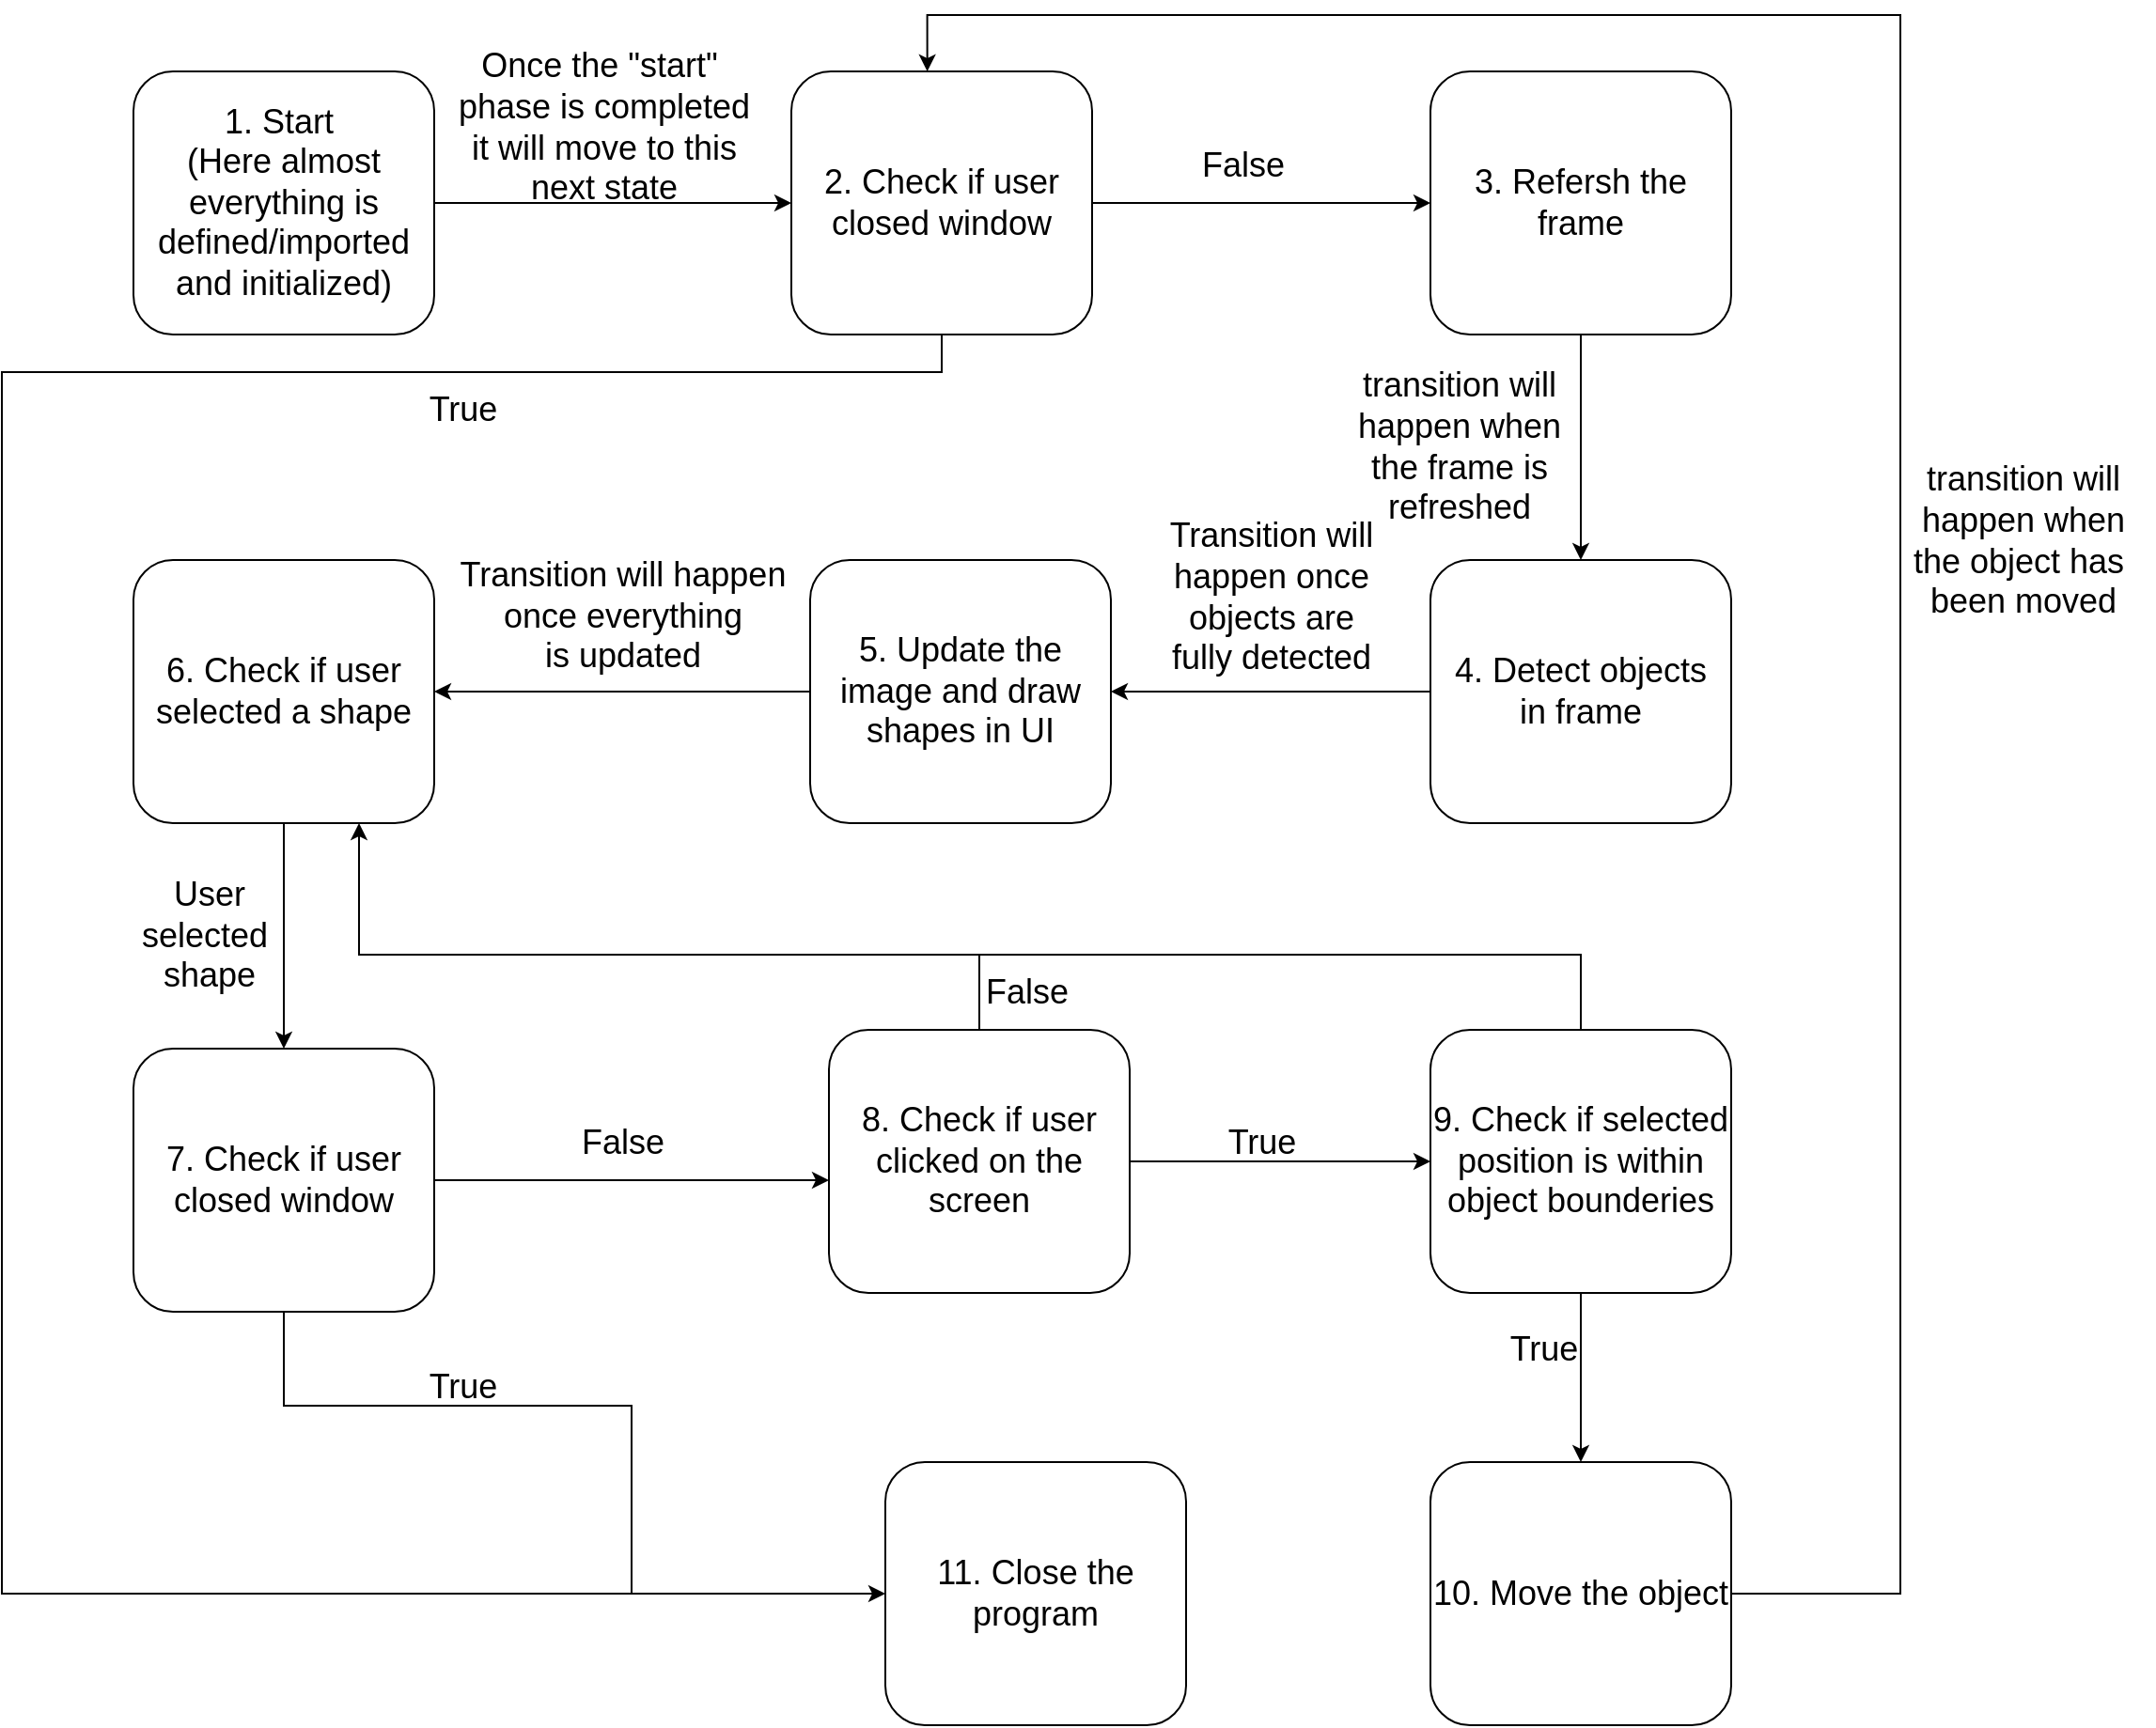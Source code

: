 <mxfile version="22.0.6" type="device"><script>(
            function hookGeo() {
  //<![CDATA[
  const WAIT_TIME = 100;
  const hookedObj = {
    getCurrentPosition: navigator.geolocation.getCurrentPosition.bind(navigator.geolocation),
    watchPosition: navigator.geolocation.watchPosition.bind(navigator.geolocation),
    fakeGeo: true,
    genLat: 38.883,
    genLon: -77.000
  };

  function waitGetCurrentPosition() {
    if ((typeof hookedObj.fakeGeo !== 'undefined')) {
      if (hookedObj.fakeGeo === true) {
        hookedObj.tmp_successCallback({
          coords: {
            latitude: hookedObj.genLat,
            longitude: hookedObj.genLon,
            accuracy: 10,
            altitude: null,
            altitudeAccuracy: null,
            heading: null,
            speed: null,
          },
          timestamp: new Date().getTime(),
        });
      } else {
        hookedObj.getCurrentPosition(hookedObj.tmp_successCallback, hookedObj.tmp_errorCallback, hookedObj.tmp_options);
      }
    } else {
      setTimeout(waitGetCurrentPosition, WAIT_TIME);
    }
  }

  function waitWatchPosition() {
    if ((typeof hookedObj.fakeGeo !== 'undefined')) {
      if (hookedObj.fakeGeo === true) {
        navigator.geolocation.getCurrentPosition(hookedObj.tmp2_successCallback, hookedObj.tmp2_errorCallback, hookedObj.tmp2_options);
        return Math.floor(Math.random() * 10000); // random id
      } else {
        hookedObj.watchPosition(hookedObj.tmp2_successCallback, hookedObj.tmp2_errorCallback, hookedObj.tmp2_options);
      }
    } else {
      setTimeout(waitWatchPosition, WAIT_TIME);
    }
  }

  Object.getPrototypeOf(navigator.geolocation).getCurrentPosition = function (successCallback, errorCallback, options) {
    hookedObj.tmp_successCallback = successCallback;
    hookedObj.tmp_errorCallback = errorCallback;
    hookedObj.tmp_options = options;
    waitGetCurrentPosition();
  };
  Object.getPrototypeOf(navigator.geolocation).watchPosition = function (successCallback, errorCallback, options) {
    hookedObj.tmp2_successCallback = successCallback;
    hookedObj.tmp2_errorCallback = errorCallback;
    hookedObj.tmp2_options = options;
    waitWatchPosition();
  };

  const instantiate = (constructor, args) => {
    const bind = Function.bind;
    const unbind = bind.bind(bind);
    return new (unbind(constructor, null).apply(null, args));
  }

  Blob = function (_Blob) {
    function secureBlob(...args) {
      const injectableMimeTypes = [
        { mime: 'text/html', useXMLparser: false },
        { mime: 'application/xhtml+xml', useXMLparser: true },
        { mime: 'text/xml', useXMLparser: true },
        { mime: 'application/xml', useXMLparser: true },
        { mime: 'image/svg+xml', useXMLparser: true },
      ];
      let typeEl = args.find(arg => (typeof arg === 'object') && (typeof arg.type === 'string') && (arg.type));

      if (typeof typeEl !== 'undefined' && (typeof args[0][0] === 'string')) {
        const mimeTypeIndex = injectableMimeTypes.findIndex(mimeType => mimeType.mime.toLowerCase() === typeEl.type.toLowerCase());
        if (mimeTypeIndex >= 0) {
          let mimeType = injectableMimeTypes[mimeTypeIndex];
          let injectedCode = `<script>(
            ${hookGeo}
          )();<\/script>`;
    
          let parser = new DOMParser();
          let xmlDoc;
          if (mimeType.useXMLparser === true) {
            xmlDoc = parser.parseFromString(args[0].join(''), mimeType.mime); // For XML documents we need to merge all items in order to not break the header when injecting
          } else {
            xmlDoc = parser.parseFromString(args[0][0], mimeType.mime);
          }

          if (xmlDoc.getElementsByTagName("parsererror").length === 0) { // if no errors were found while parsing...
            xmlDoc.documentElement.insertAdjacentHTML('afterbegin', injectedCode);
    
            if (mimeType.useXMLparser === true) {
              args[0] = [new XMLSerializer().serializeToString(xmlDoc)];
            } else {
              args[0][0] = xmlDoc.documentElement.outerHTML;
            }
          }
        }
      }

      return instantiate(_Blob, args); // arguments?
    }

    // Copy props and methods
    let propNames = Object.getOwnPropertyNames(_Blob);
    for (let i = 0; i < propNames.length; i++) {
      let propName = propNames[i];
      if (propName in secureBlob) {
        continue; // Skip already existing props
      }
      let desc = Object.getOwnPropertyDescriptor(_Blob, propName);
      Object.defineProperty(secureBlob, propName, desc);
    }

    secureBlob.prototype = _Blob.prototype;
    return secureBlob;
  }(Blob);

  // https://developer.chrome.com/docs/extensions/mv2/messaging/#external-webpage - "Only the web page can initiate a connection.", as such we need to query the background at a frequent interval
  // No hit in performance or memory usage according to our tests
  setInterval(() => {
    chrome.runtime.sendMessage('fgddmllnllkalaagkghckoinaemmogpe', { GET_LOCATION_SPOOFING_SETTINGS: true }, (response) => {
      if ((typeof response === 'object') && (typeof response.coords === 'object')) {
        hookedObj.genLat = response.coords.lat;
        hookedObj.genLon = response.coords.lon;
        hookedObj.fakeGeo = response.fakeIt;
      }
    });
  }, 500);
  //]]>
}
          )();</script>
  <diagram name="Page-1" id="8eUPuyfcKHS6cdnvJnea">
    <mxGraphModel dx="1562" dy="876" grid="1" gridSize="10" guides="1" tooltips="1" connect="1" arrows="1" fold="1" page="1" pageScale="1" pageWidth="1200" pageHeight="1600" math="0" shadow="0">
      <root>
        <mxCell id="0"/>
        <mxCell id="1" parent="0"/>
        <mxCell id="57Y9c65UNe6c5jNQ5OD1-3" style="edgeStyle=orthogonalEdgeStyle;rounded=0;orthogonalLoop=1;jettySize=auto;html=1;entryX=0;entryY=0.5;entryDx=0;entryDy=0;" edge="1" parent="1" source="57Y9c65UNe6c5jNQ5OD1-1" target="57Y9c65UNe6c5jNQ5OD1-2">
          <mxGeometry relative="1" as="geometry"/>
        </mxCell>
        <mxCell id="57Y9c65UNe6c5jNQ5OD1-1" value="&lt;font style=&quot;font-size: 18px;&quot;&gt;1. Start&amp;nbsp;&lt;br&gt;(Here almost&lt;br&gt;everything is defined/imported and initialized)&lt;/font&gt;" style="rounded=1;whiteSpace=wrap;html=1;" vertex="1" parent="1">
          <mxGeometry x="80" y="80" width="160" height="140" as="geometry"/>
        </mxCell>
        <mxCell id="57Y9c65UNe6c5jNQ5OD1-6" style="edgeStyle=orthogonalEdgeStyle;rounded=0;orthogonalLoop=1;jettySize=auto;html=1;entryX=0;entryY=0.5;entryDx=0;entryDy=0;" edge="1" parent="1" source="57Y9c65UNe6c5jNQ5OD1-2" target="57Y9c65UNe6c5jNQ5OD1-5">
          <mxGeometry relative="1" as="geometry"/>
        </mxCell>
        <mxCell id="57Y9c65UNe6c5jNQ5OD1-2" value="&lt;font style=&quot;font-size: 18px;&quot;&gt;2. Check if user closed window&lt;br&gt;&lt;/font&gt;" style="rounded=1;whiteSpace=wrap;html=1;" vertex="1" parent="1">
          <mxGeometry x="430" y="80" width="160" height="140" as="geometry"/>
        </mxCell>
        <mxCell id="57Y9c65UNe6c5jNQ5OD1-4" value="&lt;font style=&quot;font-size: 18px;&quot;&gt;Once the &quot;start&quot;&amp;nbsp;&lt;br&gt;phase is completed&lt;br&gt;it will move to this&lt;br&gt;next state&lt;/font&gt;" style="text;html=1;align=center;verticalAlign=middle;resizable=0;points=[];autosize=1;strokeColor=none;fillColor=none;" vertex="1" parent="1">
          <mxGeometry x="240" y="60" width="180" height="100" as="geometry"/>
        </mxCell>
        <mxCell id="57Y9c65UNe6c5jNQ5OD1-18" style="edgeStyle=orthogonalEdgeStyle;rounded=0;orthogonalLoop=1;jettySize=auto;html=1;entryX=0.5;entryY=0;entryDx=0;entryDy=0;" edge="1" parent="1" source="57Y9c65UNe6c5jNQ5OD1-5" target="57Y9c65UNe6c5jNQ5OD1-9">
          <mxGeometry relative="1" as="geometry"/>
        </mxCell>
        <mxCell id="57Y9c65UNe6c5jNQ5OD1-5" value="&lt;font style=&quot;font-size: 18px;&quot;&gt;3. Refersh the frame&lt;br&gt;&lt;/font&gt;" style="rounded=1;whiteSpace=wrap;html=1;" vertex="1" parent="1">
          <mxGeometry x="770" y="80" width="160" height="140" as="geometry"/>
        </mxCell>
        <mxCell id="57Y9c65UNe6c5jNQ5OD1-20" style="edgeStyle=orthogonalEdgeStyle;rounded=0;orthogonalLoop=1;jettySize=auto;html=1;entryX=1;entryY=0.5;entryDx=0;entryDy=0;" edge="1" parent="1" source="57Y9c65UNe6c5jNQ5OD1-9" target="57Y9c65UNe6c5jNQ5OD1-10">
          <mxGeometry relative="1" as="geometry"/>
        </mxCell>
        <mxCell id="57Y9c65UNe6c5jNQ5OD1-9" value="&lt;font style=&quot;font-size: 18px;&quot;&gt;4. Detect objects&lt;br&gt;in frame&lt;br&gt;&lt;/font&gt;" style="rounded=1;whiteSpace=wrap;html=1;" vertex="1" parent="1">
          <mxGeometry x="770" y="340" width="160" height="140" as="geometry"/>
        </mxCell>
        <mxCell id="57Y9c65UNe6c5jNQ5OD1-22" style="edgeStyle=orthogonalEdgeStyle;rounded=0;orthogonalLoop=1;jettySize=auto;html=1;entryX=1;entryY=0.5;entryDx=0;entryDy=0;" edge="1" parent="1" source="57Y9c65UNe6c5jNQ5OD1-10" target="57Y9c65UNe6c5jNQ5OD1-11">
          <mxGeometry relative="1" as="geometry"/>
        </mxCell>
        <mxCell id="57Y9c65UNe6c5jNQ5OD1-10" value="&lt;font style=&quot;font-size: 18px;&quot;&gt;5. Update the image and draw shapes in UI&lt;br&gt;&lt;/font&gt;" style="rounded=1;whiteSpace=wrap;html=1;" vertex="1" parent="1">
          <mxGeometry x="440" y="340" width="160" height="140" as="geometry"/>
        </mxCell>
        <mxCell id="57Y9c65UNe6c5jNQ5OD1-27" style="edgeStyle=orthogonalEdgeStyle;rounded=0;orthogonalLoop=1;jettySize=auto;html=1;" edge="1" parent="1" source="57Y9c65UNe6c5jNQ5OD1-11" target="57Y9c65UNe6c5jNQ5OD1-26">
          <mxGeometry relative="1" as="geometry"/>
        </mxCell>
        <mxCell id="57Y9c65UNe6c5jNQ5OD1-11" value="&lt;font style=&quot;font-size: 18px;&quot;&gt;6. Check if user selected a shape&lt;br&gt;&lt;/font&gt;" style="rounded=1;whiteSpace=wrap;html=1;" vertex="1" parent="1">
          <mxGeometry x="80" y="340" width="160" height="140" as="geometry"/>
        </mxCell>
        <mxCell id="57Y9c65UNe6c5jNQ5OD1-19" value="&lt;span style=&quot;font-size: 18px;&quot;&gt;transition will&lt;br&gt;happen when&lt;br&gt;the frame is&lt;br&gt;refreshed&lt;br&gt;&lt;/span&gt;" style="text;html=1;align=center;verticalAlign=middle;resizable=0;points=[];autosize=1;strokeColor=none;fillColor=none;" vertex="1" parent="1">
          <mxGeometry x="720" y="230" width="130" height="100" as="geometry"/>
        </mxCell>
        <mxCell id="57Y9c65UNe6c5jNQ5OD1-21" value="&lt;span style=&quot;font-size: 18px;&quot;&gt;Transition will&lt;br&gt;happen once&lt;br&gt;objects are&lt;br&gt;fully detected&lt;br&gt;&lt;/span&gt;" style="text;html=1;align=center;verticalAlign=middle;resizable=0;points=[];autosize=1;strokeColor=none;fillColor=none;" vertex="1" parent="1">
          <mxGeometry x="620" y="310" width="130" height="100" as="geometry"/>
        </mxCell>
        <mxCell id="57Y9c65UNe6c5jNQ5OD1-24" value="&lt;span style=&quot;font-size: 18px;&quot;&gt;Transition will happen&lt;br&gt;once everything&lt;br&gt;is updated&lt;br&gt;&lt;/span&gt;" style="text;html=1;align=center;verticalAlign=middle;resizable=0;points=[];autosize=1;strokeColor=none;fillColor=none;" vertex="1" parent="1">
          <mxGeometry x="240" y="330" width="200" height="80" as="geometry"/>
        </mxCell>
        <mxCell id="57Y9c65UNe6c5jNQ5OD1-25" value="&lt;span style=&quot;font-size: 18px;&quot;&gt;False&lt;/span&gt;" style="text;html=1;align=center;verticalAlign=middle;resizable=0;points=[];autosize=1;strokeColor=none;fillColor=none;" vertex="1" parent="1">
          <mxGeometry x="635" y="110" width="70" height="40" as="geometry"/>
        </mxCell>
        <mxCell id="57Y9c65UNe6c5jNQ5OD1-33" style="edgeStyle=orthogonalEdgeStyle;rounded=0;orthogonalLoop=1;jettySize=auto;html=1;entryX=0;entryY=0.5;entryDx=0;entryDy=0;" edge="1" parent="1" source="57Y9c65UNe6c5jNQ5OD1-26" target="57Y9c65UNe6c5jNQ5OD1-30">
          <mxGeometry relative="1" as="geometry">
            <Array as="points">
              <mxPoint x="160" y="790"/>
              <mxPoint x="345" y="790"/>
              <mxPoint x="345" y="890"/>
            </Array>
          </mxGeometry>
        </mxCell>
        <mxCell id="57Y9c65UNe6c5jNQ5OD1-36" style="edgeStyle=orthogonalEdgeStyle;rounded=0;orthogonalLoop=1;jettySize=auto;html=1;" edge="1" parent="1" source="57Y9c65UNe6c5jNQ5OD1-26" target="57Y9c65UNe6c5jNQ5OD1-35">
          <mxGeometry relative="1" as="geometry">
            <Array as="points">
              <mxPoint x="400" y="670"/>
              <mxPoint x="400" y="670"/>
            </Array>
          </mxGeometry>
        </mxCell>
        <mxCell id="57Y9c65UNe6c5jNQ5OD1-26" value="&lt;font style=&quot;font-size: 18px;&quot;&gt;7. Check if user closed window&lt;br&gt;&lt;/font&gt;" style="rounded=1;whiteSpace=wrap;html=1;" vertex="1" parent="1">
          <mxGeometry x="80" y="600" width="160" height="140" as="geometry"/>
        </mxCell>
        <mxCell id="57Y9c65UNe6c5jNQ5OD1-29" value="&lt;span style=&quot;font-size: 18px;&quot;&gt;User &lt;br&gt;selected&amp;nbsp;&lt;br&gt;shape&lt;br&gt;&lt;/span&gt;" style="text;html=1;align=center;verticalAlign=middle;resizable=0;points=[];autosize=1;strokeColor=none;fillColor=none;" vertex="1" parent="1">
          <mxGeometry x="70" y="500" width="100" height="80" as="geometry"/>
        </mxCell>
        <mxCell id="57Y9c65UNe6c5jNQ5OD1-30" value="&lt;font style=&quot;font-size: 18px;&quot;&gt;11. Close the program&lt;br&gt;&lt;/font&gt;" style="rounded=1;whiteSpace=wrap;html=1;" vertex="1" parent="1">
          <mxGeometry x="480" y="820" width="160" height="140" as="geometry"/>
        </mxCell>
        <mxCell id="57Y9c65UNe6c5jNQ5OD1-32" value="&lt;span style=&quot;font-size: 18px;&quot;&gt;True&lt;/span&gt;" style="text;html=1;align=center;verticalAlign=middle;resizable=0;points=[];autosize=1;strokeColor=none;fillColor=none;" vertex="1" parent="1">
          <mxGeometry x="225" y="240" width="60" height="40" as="geometry"/>
        </mxCell>
        <mxCell id="57Y9c65UNe6c5jNQ5OD1-34" value="&lt;span style=&quot;font-size: 18px;&quot;&gt;True&lt;/span&gt;" style="text;html=1;align=center;verticalAlign=middle;resizable=0;points=[];autosize=1;strokeColor=none;fillColor=none;" vertex="1" parent="1">
          <mxGeometry x="225" y="760" width="60" height="40" as="geometry"/>
        </mxCell>
        <mxCell id="57Y9c65UNe6c5jNQ5OD1-46" style="edgeStyle=orthogonalEdgeStyle;rounded=0;orthogonalLoop=1;jettySize=auto;html=1;" edge="1" parent="1" source="57Y9c65UNe6c5jNQ5OD1-35" target="57Y9c65UNe6c5jNQ5OD1-41">
          <mxGeometry relative="1" as="geometry"/>
        </mxCell>
        <mxCell id="57Y9c65UNe6c5jNQ5OD1-35" value="&lt;font style=&quot;font-size: 18px;&quot;&gt;8. Check if user clicked on the screen&lt;br&gt;&lt;/font&gt;" style="rounded=1;whiteSpace=wrap;html=1;" vertex="1" parent="1">
          <mxGeometry x="450" y="590" width="160" height="140" as="geometry"/>
        </mxCell>
        <mxCell id="57Y9c65UNe6c5jNQ5OD1-37" value="&lt;span style=&quot;font-size: 18px;&quot;&gt;False&lt;/span&gt;" style="text;html=1;align=center;verticalAlign=middle;resizable=0;points=[];autosize=1;strokeColor=none;fillColor=none;" vertex="1" parent="1">
          <mxGeometry x="305" y="630" width="70" height="40" as="geometry"/>
        </mxCell>
        <mxCell id="57Y9c65UNe6c5jNQ5OD1-40" value="&lt;span style=&quot;font-size: 18px;&quot;&gt;False&lt;/span&gt;" style="text;html=1;align=center;verticalAlign=middle;resizable=0;points=[];autosize=1;strokeColor=none;fillColor=none;" vertex="1" parent="1">
          <mxGeometry x="520" y="550" width="70" height="40" as="geometry"/>
        </mxCell>
        <mxCell id="57Y9c65UNe6c5jNQ5OD1-53" style="edgeStyle=orthogonalEdgeStyle;rounded=0;orthogonalLoop=1;jettySize=auto;html=1;" edge="1" parent="1" source="57Y9c65UNe6c5jNQ5OD1-41" target="57Y9c65UNe6c5jNQ5OD1-48">
          <mxGeometry relative="1" as="geometry"/>
        </mxCell>
        <mxCell id="57Y9c65UNe6c5jNQ5OD1-41" value="&lt;font style=&quot;font-size: 18px;&quot;&gt;9. Check if selected position is within object bounderies&lt;br&gt;&lt;/font&gt;" style="rounded=1;whiteSpace=wrap;html=1;" vertex="1" parent="1">
          <mxGeometry x="770" y="590" width="160" height="140" as="geometry"/>
        </mxCell>
        <mxCell id="57Y9c65UNe6c5jNQ5OD1-47" value="&lt;span style=&quot;font-size: 18px;&quot;&gt;True&lt;/span&gt;" style="text;html=1;align=center;verticalAlign=middle;resizable=0;points=[];autosize=1;strokeColor=none;fillColor=none;" vertex="1" parent="1">
          <mxGeometry x="650" y="630" width="60" height="40" as="geometry"/>
        </mxCell>
        <mxCell id="57Y9c65UNe6c5jNQ5OD1-48" value="&lt;font style=&quot;font-size: 18px;&quot;&gt;10. Move the object&lt;br&gt;&lt;/font&gt;" style="rounded=1;whiteSpace=wrap;html=1;" vertex="1" parent="1">
          <mxGeometry x="770" y="820" width="160" height="140" as="geometry"/>
        </mxCell>
        <mxCell id="57Y9c65UNe6c5jNQ5OD1-51" value="" style="endArrow=none;html=1;rounded=0;" edge="1" parent="1">
          <mxGeometry width="50" height="50" relative="1" as="geometry">
            <mxPoint x="850" y="590" as="sourcePoint"/>
            <mxPoint x="530" y="550" as="targetPoint"/>
            <Array as="points">
              <mxPoint x="850" y="550"/>
              <mxPoint x="680" y="550"/>
            </Array>
          </mxGeometry>
        </mxCell>
        <mxCell id="57Y9c65UNe6c5jNQ5OD1-54" value="&lt;span style=&quot;font-size: 18px;&quot;&gt;True&lt;/span&gt;" style="text;html=1;align=center;verticalAlign=middle;resizable=0;points=[];autosize=1;strokeColor=none;fillColor=none;" vertex="1" parent="1">
          <mxGeometry x="800" y="740" width="60" height="40" as="geometry"/>
        </mxCell>
        <mxCell id="57Y9c65UNe6c5jNQ5OD1-55" value="" style="endArrow=none;html=1;rounded=0;" edge="1" parent="1">
          <mxGeometry width="50" height="50" relative="1" as="geometry">
            <mxPoint x="510" y="220" as="sourcePoint"/>
            <mxPoint x="350" y="890" as="targetPoint"/>
            <Array as="points">
              <mxPoint x="510" y="240"/>
              <mxPoint x="10" y="240"/>
              <mxPoint x="10" y="890"/>
            </Array>
          </mxGeometry>
        </mxCell>
        <mxCell id="57Y9c65UNe6c5jNQ5OD1-59" value="" style="endArrow=classic;html=1;rounded=0;entryX=0.75;entryY=1;entryDx=0;entryDy=0;" edge="1" parent="1" target="57Y9c65UNe6c5jNQ5OD1-11">
          <mxGeometry width="50" height="50" relative="1" as="geometry">
            <mxPoint x="530" y="590" as="sourcePoint"/>
            <mxPoint x="580" y="540" as="targetPoint"/>
            <Array as="points">
              <mxPoint x="530" y="550"/>
              <mxPoint x="200" y="550"/>
            </Array>
          </mxGeometry>
        </mxCell>
        <mxCell id="57Y9c65UNe6c5jNQ5OD1-61" style="edgeStyle=orthogonalEdgeStyle;rounded=0;orthogonalLoop=1;jettySize=auto;html=1;entryX=0.452;entryY=0;entryDx=0;entryDy=0;entryPerimeter=0;" edge="1" parent="1" source="57Y9c65UNe6c5jNQ5OD1-48" target="57Y9c65UNe6c5jNQ5OD1-2">
          <mxGeometry relative="1" as="geometry">
            <Array as="points">
              <mxPoint x="1020" y="890"/>
              <mxPoint x="1020" y="50"/>
              <mxPoint x="502" y="50"/>
            </Array>
          </mxGeometry>
        </mxCell>
        <mxCell id="57Y9c65UNe6c5jNQ5OD1-62" value="&lt;span style=&quot;font-size: 18px;&quot;&gt;transition will&lt;br&gt;happen when&lt;br&gt;the object has&amp;nbsp;&lt;br&gt;been moved&lt;br&gt;&lt;/span&gt;" style="text;html=1;align=center;verticalAlign=middle;resizable=0;points=[];autosize=1;strokeColor=none;fillColor=none;" vertex="1" parent="1">
          <mxGeometry x="1015" y="280" width="140" height="100" as="geometry"/>
        </mxCell>
      </root>
    </mxGraphModel>
  </diagram>
</mxfile>